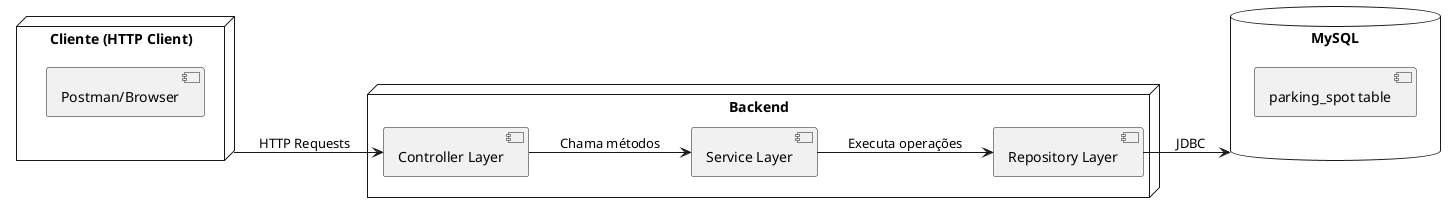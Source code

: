 @startuml Arquitetura do Sistema
left to right direction

node "Cliente (HTTP Client)" as cliente {
  [Postman/Browser]
}

node "Backend" as backend {
  [Controller Layer] as controller
  [Service Layer] as service
  [Repository Layer] as repository
}

database "MySQL" as mysql {
  [parking_spot table]
}

cliente --> controller : HTTP Requests
controller --> service : Chama métodos
service --> repository : Executa operações
repository --> mysql : JDBC

@enduml